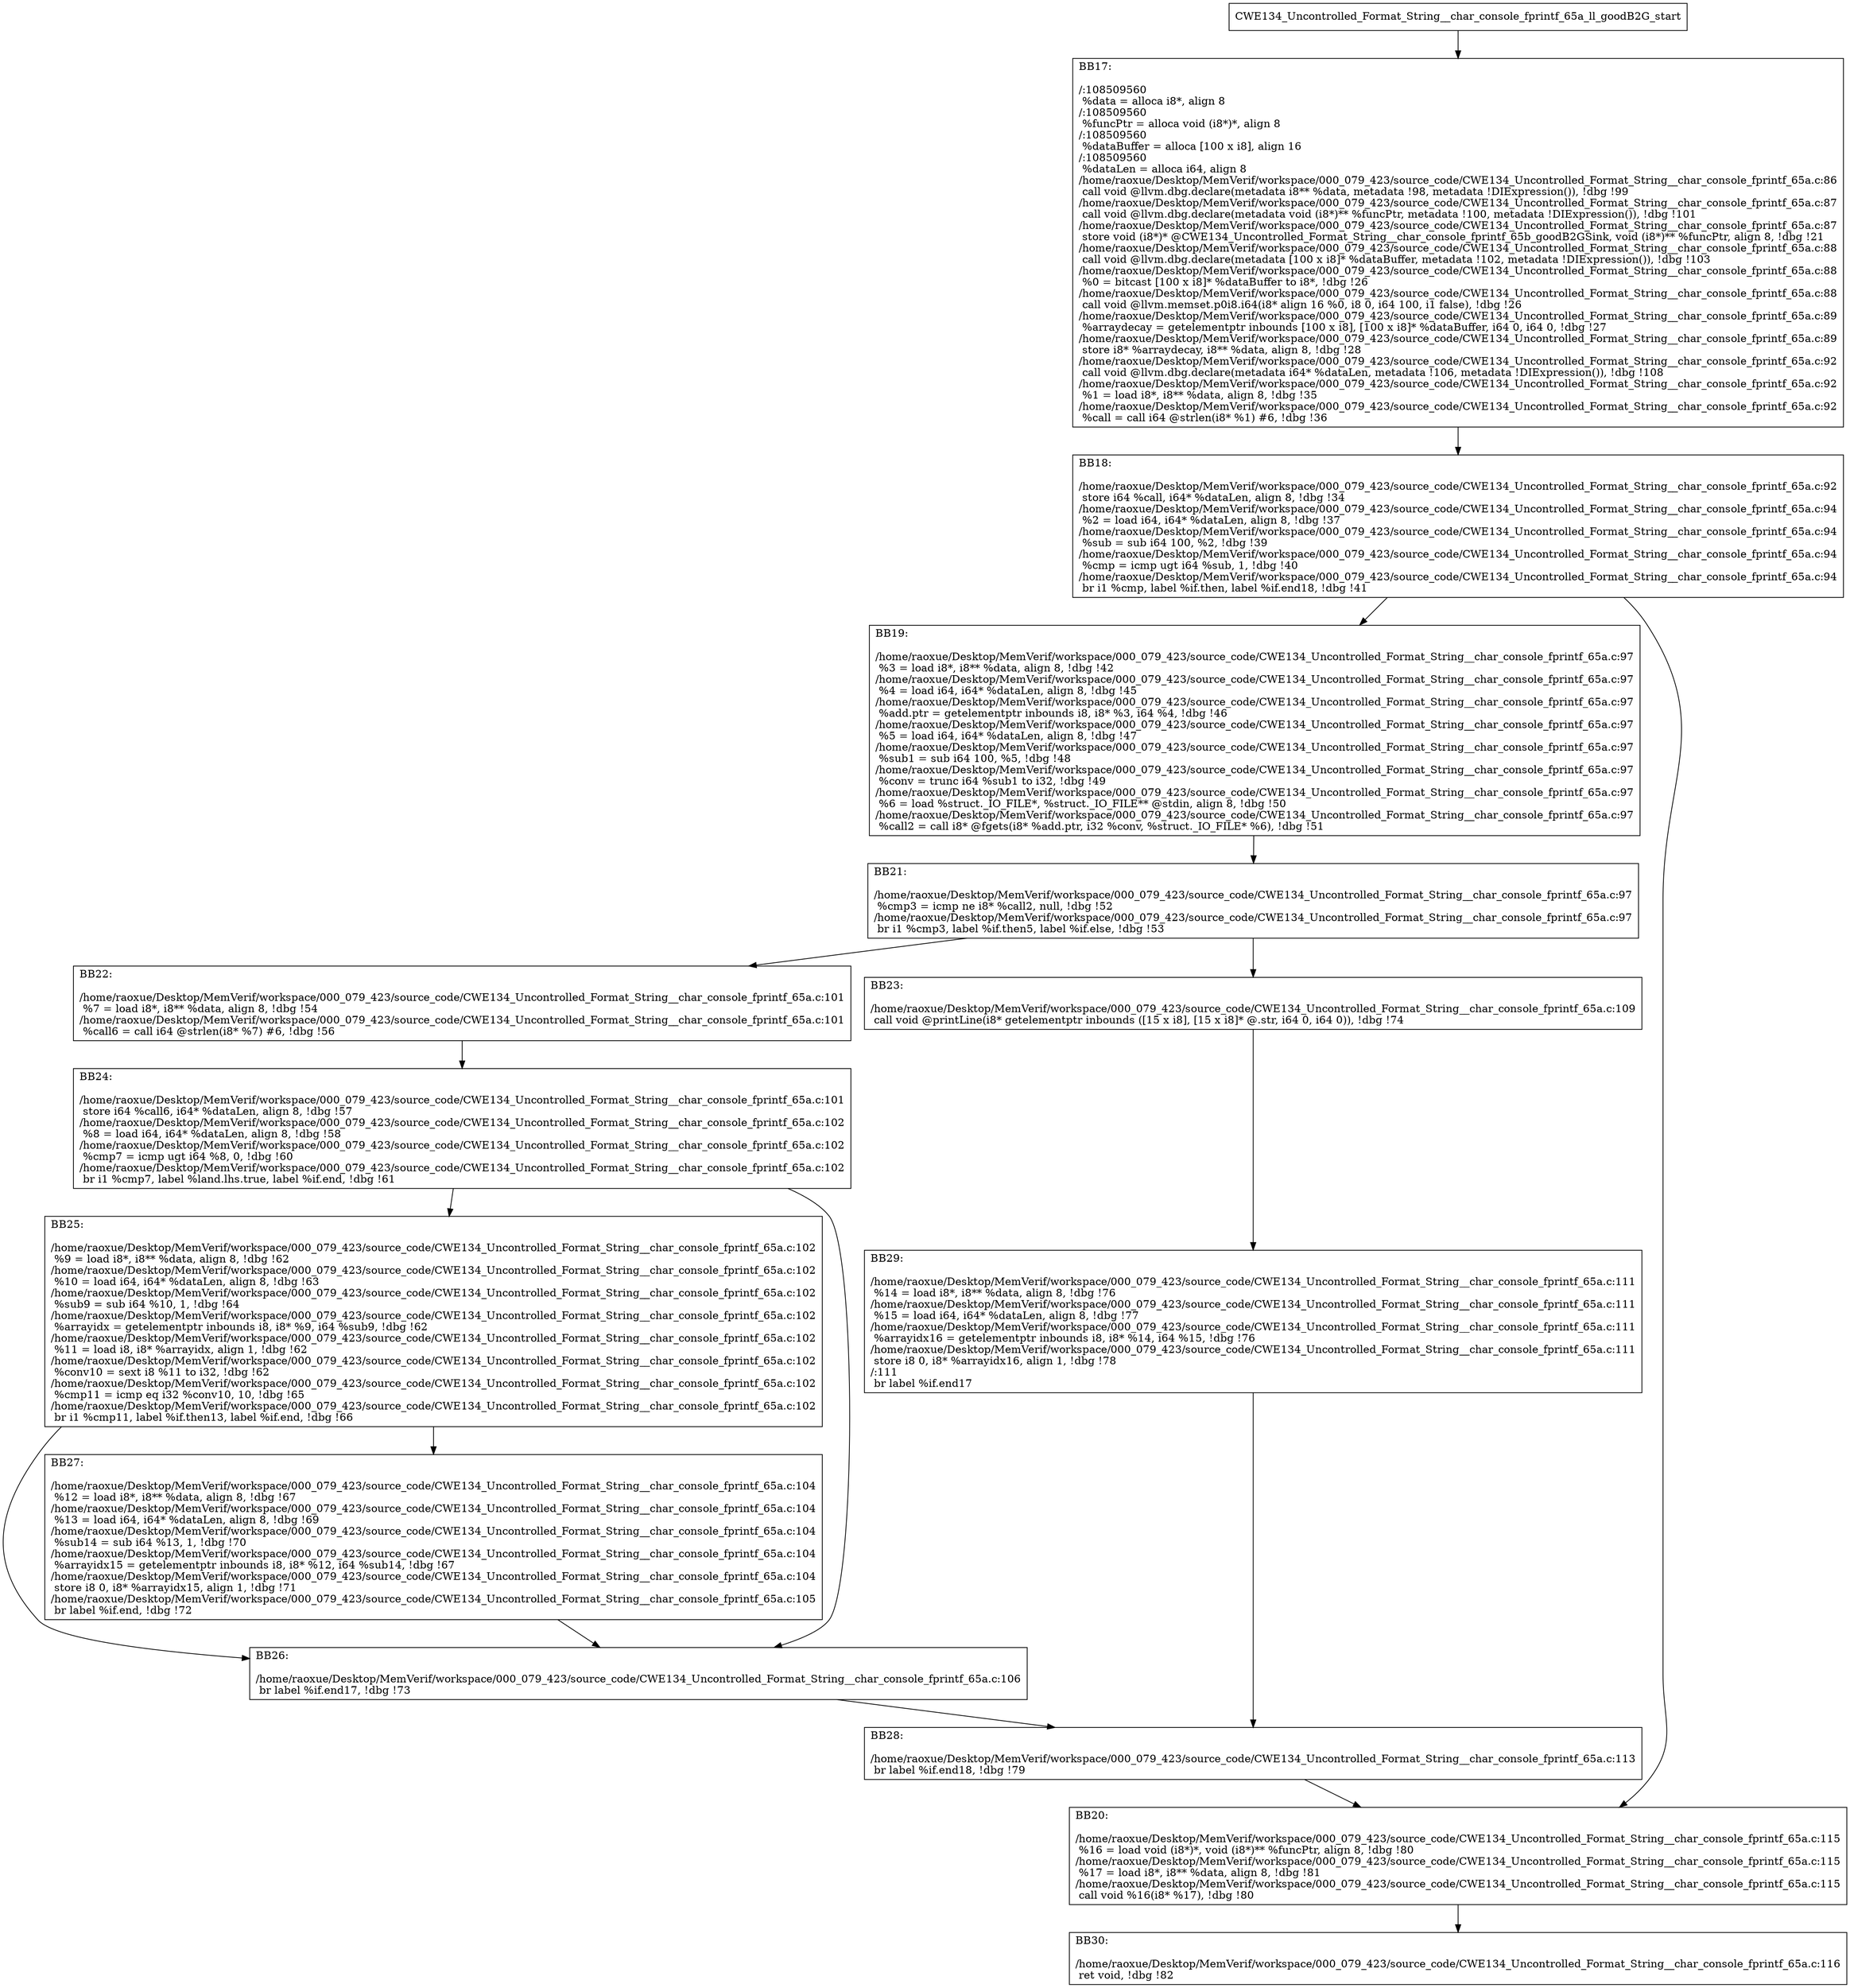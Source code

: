 digraph "CFG for'CWE134_Uncontrolled_Format_String__char_console_fprintf_65a_ll_goodB2G' function" {
	BBCWE134_Uncontrolled_Format_String__char_console_fprintf_65a_ll_goodB2G_start[shape=record,label="{CWE134_Uncontrolled_Format_String__char_console_fprintf_65a_ll_goodB2G_start}"];
	BBCWE134_Uncontrolled_Format_String__char_console_fprintf_65a_ll_goodB2G_start-> CWE134_Uncontrolled_Format_String__char_console_fprintf_65a_ll_goodB2GBB17;
	CWE134_Uncontrolled_Format_String__char_console_fprintf_65a_ll_goodB2GBB17 [shape=record, label="{BB17:\l\l/:108509560\l
  %data = alloca i8*, align 8\l
/:108509560\l
  %funcPtr = alloca void (i8*)*, align 8\l
/:108509560\l
  %dataBuffer = alloca [100 x i8], align 16\l
/:108509560\l
  %dataLen = alloca i64, align 8\l
/home/raoxue/Desktop/MemVerif/workspace/000_079_423/source_code/CWE134_Uncontrolled_Format_String__char_console_fprintf_65a.c:86\l
  call void @llvm.dbg.declare(metadata i8** %data, metadata !98, metadata !DIExpression()), !dbg !99\l
/home/raoxue/Desktop/MemVerif/workspace/000_079_423/source_code/CWE134_Uncontrolled_Format_String__char_console_fprintf_65a.c:87\l
  call void @llvm.dbg.declare(metadata void (i8*)** %funcPtr, metadata !100, metadata !DIExpression()), !dbg !101\l
/home/raoxue/Desktop/MemVerif/workspace/000_079_423/source_code/CWE134_Uncontrolled_Format_String__char_console_fprintf_65a.c:87\l
  store void (i8*)* @CWE134_Uncontrolled_Format_String__char_console_fprintf_65b_goodB2GSink, void (i8*)** %funcPtr, align 8, !dbg !21\l
/home/raoxue/Desktop/MemVerif/workspace/000_079_423/source_code/CWE134_Uncontrolled_Format_String__char_console_fprintf_65a.c:88\l
  call void @llvm.dbg.declare(metadata [100 x i8]* %dataBuffer, metadata !102, metadata !DIExpression()), !dbg !103\l
/home/raoxue/Desktop/MemVerif/workspace/000_079_423/source_code/CWE134_Uncontrolled_Format_String__char_console_fprintf_65a.c:88\l
  %0 = bitcast [100 x i8]* %dataBuffer to i8*, !dbg !26\l
/home/raoxue/Desktop/MemVerif/workspace/000_079_423/source_code/CWE134_Uncontrolled_Format_String__char_console_fprintf_65a.c:88\l
  call void @llvm.memset.p0i8.i64(i8* align 16 %0, i8 0, i64 100, i1 false), !dbg !26\l
/home/raoxue/Desktop/MemVerif/workspace/000_079_423/source_code/CWE134_Uncontrolled_Format_String__char_console_fprintf_65a.c:89\l
  %arraydecay = getelementptr inbounds [100 x i8], [100 x i8]* %dataBuffer, i64 0, i64 0, !dbg !27\l
/home/raoxue/Desktop/MemVerif/workspace/000_079_423/source_code/CWE134_Uncontrolled_Format_String__char_console_fprintf_65a.c:89\l
  store i8* %arraydecay, i8** %data, align 8, !dbg !28\l
/home/raoxue/Desktop/MemVerif/workspace/000_079_423/source_code/CWE134_Uncontrolled_Format_String__char_console_fprintf_65a.c:92\l
  call void @llvm.dbg.declare(metadata i64* %dataLen, metadata !106, metadata !DIExpression()), !dbg !108\l
/home/raoxue/Desktop/MemVerif/workspace/000_079_423/source_code/CWE134_Uncontrolled_Format_String__char_console_fprintf_65a.c:92\l
  %1 = load i8*, i8** %data, align 8, !dbg !35\l
/home/raoxue/Desktop/MemVerif/workspace/000_079_423/source_code/CWE134_Uncontrolled_Format_String__char_console_fprintf_65a.c:92\l
  %call = call i64 @strlen(i8* %1) #6, !dbg !36\l
}"];
	CWE134_Uncontrolled_Format_String__char_console_fprintf_65a_ll_goodB2GBB17-> CWE134_Uncontrolled_Format_String__char_console_fprintf_65a_ll_goodB2GBB18;
	CWE134_Uncontrolled_Format_String__char_console_fprintf_65a_ll_goodB2GBB18 [shape=record, label="{BB18:\l\l/home/raoxue/Desktop/MemVerif/workspace/000_079_423/source_code/CWE134_Uncontrolled_Format_String__char_console_fprintf_65a.c:92\l
  store i64 %call, i64* %dataLen, align 8, !dbg !34\l
/home/raoxue/Desktop/MemVerif/workspace/000_079_423/source_code/CWE134_Uncontrolled_Format_String__char_console_fprintf_65a.c:94\l
  %2 = load i64, i64* %dataLen, align 8, !dbg !37\l
/home/raoxue/Desktop/MemVerif/workspace/000_079_423/source_code/CWE134_Uncontrolled_Format_String__char_console_fprintf_65a.c:94\l
  %sub = sub i64 100, %2, !dbg !39\l
/home/raoxue/Desktop/MemVerif/workspace/000_079_423/source_code/CWE134_Uncontrolled_Format_String__char_console_fprintf_65a.c:94\l
  %cmp = icmp ugt i64 %sub, 1, !dbg !40\l
/home/raoxue/Desktop/MemVerif/workspace/000_079_423/source_code/CWE134_Uncontrolled_Format_String__char_console_fprintf_65a.c:94\l
  br i1 %cmp, label %if.then, label %if.end18, !dbg !41\l
}"];
	CWE134_Uncontrolled_Format_String__char_console_fprintf_65a_ll_goodB2GBB18-> CWE134_Uncontrolled_Format_String__char_console_fprintf_65a_ll_goodB2GBB19;
	CWE134_Uncontrolled_Format_String__char_console_fprintf_65a_ll_goodB2GBB18-> CWE134_Uncontrolled_Format_String__char_console_fprintf_65a_ll_goodB2GBB20;
	CWE134_Uncontrolled_Format_String__char_console_fprintf_65a_ll_goodB2GBB19 [shape=record, label="{BB19:\l\l/home/raoxue/Desktop/MemVerif/workspace/000_079_423/source_code/CWE134_Uncontrolled_Format_String__char_console_fprintf_65a.c:97\l
  %3 = load i8*, i8** %data, align 8, !dbg !42\l
/home/raoxue/Desktop/MemVerif/workspace/000_079_423/source_code/CWE134_Uncontrolled_Format_String__char_console_fprintf_65a.c:97\l
  %4 = load i64, i64* %dataLen, align 8, !dbg !45\l
/home/raoxue/Desktop/MemVerif/workspace/000_079_423/source_code/CWE134_Uncontrolled_Format_String__char_console_fprintf_65a.c:97\l
  %add.ptr = getelementptr inbounds i8, i8* %3, i64 %4, !dbg !46\l
/home/raoxue/Desktop/MemVerif/workspace/000_079_423/source_code/CWE134_Uncontrolled_Format_String__char_console_fprintf_65a.c:97\l
  %5 = load i64, i64* %dataLen, align 8, !dbg !47\l
/home/raoxue/Desktop/MemVerif/workspace/000_079_423/source_code/CWE134_Uncontrolled_Format_String__char_console_fprintf_65a.c:97\l
  %sub1 = sub i64 100, %5, !dbg !48\l
/home/raoxue/Desktop/MemVerif/workspace/000_079_423/source_code/CWE134_Uncontrolled_Format_String__char_console_fprintf_65a.c:97\l
  %conv = trunc i64 %sub1 to i32, !dbg !49\l
/home/raoxue/Desktop/MemVerif/workspace/000_079_423/source_code/CWE134_Uncontrolled_Format_String__char_console_fprintf_65a.c:97\l
  %6 = load %struct._IO_FILE*, %struct._IO_FILE** @stdin, align 8, !dbg !50\l
/home/raoxue/Desktop/MemVerif/workspace/000_079_423/source_code/CWE134_Uncontrolled_Format_String__char_console_fprintf_65a.c:97\l
  %call2 = call i8* @fgets(i8* %add.ptr, i32 %conv, %struct._IO_FILE* %6), !dbg !51\l
}"];
	CWE134_Uncontrolled_Format_String__char_console_fprintf_65a_ll_goodB2GBB19-> CWE134_Uncontrolled_Format_String__char_console_fprintf_65a_ll_goodB2GBB21;
	CWE134_Uncontrolled_Format_String__char_console_fprintf_65a_ll_goodB2GBB21 [shape=record, label="{BB21:\l\l/home/raoxue/Desktop/MemVerif/workspace/000_079_423/source_code/CWE134_Uncontrolled_Format_String__char_console_fprintf_65a.c:97\l
  %cmp3 = icmp ne i8* %call2, null, !dbg !52\l
/home/raoxue/Desktop/MemVerif/workspace/000_079_423/source_code/CWE134_Uncontrolled_Format_String__char_console_fprintf_65a.c:97\l
  br i1 %cmp3, label %if.then5, label %if.else, !dbg !53\l
}"];
	CWE134_Uncontrolled_Format_String__char_console_fprintf_65a_ll_goodB2GBB21-> CWE134_Uncontrolled_Format_String__char_console_fprintf_65a_ll_goodB2GBB22;
	CWE134_Uncontrolled_Format_String__char_console_fprintf_65a_ll_goodB2GBB21-> CWE134_Uncontrolled_Format_String__char_console_fprintf_65a_ll_goodB2GBB23;
	CWE134_Uncontrolled_Format_String__char_console_fprintf_65a_ll_goodB2GBB22 [shape=record, label="{BB22:\l\l/home/raoxue/Desktop/MemVerif/workspace/000_079_423/source_code/CWE134_Uncontrolled_Format_String__char_console_fprintf_65a.c:101\l
  %7 = load i8*, i8** %data, align 8, !dbg !54\l
/home/raoxue/Desktop/MemVerif/workspace/000_079_423/source_code/CWE134_Uncontrolled_Format_String__char_console_fprintf_65a.c:101\l
  %call6 = call i64 @strlen(i8* %7) #6, !dbg !56\l
}"];
	CWE134_Uncontrolled_Format_String__char_console_fprintf_65a_ll_goodB2GBB22-> CWE134_Uncontrolled_Format_String__char_console_fprintf_65a_ll_goodB2GBB24;
	CWE134_Uncontrolled_Format_String__char_console_fprintf_65a_ll_goodB2GBB24 [shape=record, label="{BB24:\l\l/home/raoxue/Desktop/MemVerif/workspace/000_079_423/source_code/CWE134_Uncontrolled_Format_String__char_console_fprintf_65a.c:101\l
  store i64 %call6, i64* %dataLen, align 8, !dbg !57\l
/home/raoxue/Desktop/MemVerif/workspace/000_079_423/source_code/CWE134_Uncontrolled_Format_String__char_console_fprintf_65a.c:102\l
  %8 = load i64, i64* %dataLen, align 8, !dbg !58\l
/home/raoxue/Desktop/MemVerif/workspace/000_079_423/source_code/CWE134_Uncontrolled_Format_String__char_console_fprintf_65a.c:102\l
  %cmp7 = icmp ugt i64 %8, 0, !dbg !60\l
/home/raoxue/Desktop/MemVerif/workspace/000_079_423/source_code/CWE134_Uncontrolled_Format_String__char_console_fprintf_65a.c:102\l
  br i1 %cmp7, label %land.lhs.true, label %if.end, !dbg !61\l
}"];
	CWE134_Uncontrolled_Format_String__char_console_fprintf_65a_ll_goodB2GBB24-> CWE134_Uncontrolled_Format_String__char_console_fprintf_65a_ll_goodB2GBB25;
	CWE134_Uncontrolled_Format_String__char_console_fprintf_65a_ll_goodB2GBB24-> CWE134_Uncontrolled_Format_String__char_console_fprintf_65a_ll_goodB2GBB26;
	CWE134_Uncontrolled_Format_String__char_console_fprintf_65a_ll_goodB2GBB25 [shape=record, label="{BB25:\l\l/home/raoxue/Desktop/MemVerif/workspace/000_079_423/source_code/CWE134_Uncontrolled_Format_String__char_console_fprintf_65a.c:102\l
  %9 = load i8*, i8** %data, align 8, !dbg !62\l
/home/raoxue/Desktop/MemVerif/workspace/000_079_423/source_code/CWE134_Uncontrolled_Format_String__char_console_fprintf_65a.c:102\l
  %10 = load i64, i64* %dataLen, align 8, !dbg !63\l
/home/raoxue/Desktop/MemVerif/workspace/000_079_423/source_code/CWE134_Uncontrolled_Format_String__char_console_fprintf_65a.c:102\l
  %sub9 = sub i64 %10, 1, !dbg !64\l
/home/raoxue/Desktop/MemVerif/workspace/000_079_423/source_code/CWE134_Uncontrolled_Format_String__char_console_fprintf_65a.c:102\l
  %arrayidx = getelementptr inbounds i8, i8* %9, i64 %sub9, !dbg !62\l
/home/raoxue/Desktop/MemVerif/workspace/000_079_423/source_code/CWE134_Uncontrolled_Format_String__char_console_fprintf_65a.c:102\l
  %11 = load i8, i8* %arrayidx, align 1, !dbg !62\l
/home/raoxue/Desktop/MemVerif/workspace/000_079_423/source_code/CWE134_Uncontrolled_Format_String__char_console_fprintf_65a.c:102\l
  %conv10 = sext i8 %11 to i32, !dbg !62\l
/home/raoxue/Desktop/MemVerif/workspace/000_079_423/source_code/CWE134_Uncontrolled_Format_String__char_console_fprintf_65a.c:102\l
  %cmp11 = icmp eq i32 %conv10, 10, !dbg !65\l
/home/raoxue/Desktop/MemVerif/workspace/000_079_423/source_code/CWE134_Uncontrolled_Format_String__char_console_fprintf_65a.c:102\l
  br i1 %cmp11, label %if.then13, label %if.end, !dbg !66\l
}"];
	CWE134_Uncontrolled_Format_String__char_console_fprintf_65a_ll_goodB2GBB25-> CWE134_Uncontrolled_Format_String__char_console_fprintf_65a_ll_goodB2GBB27;
	CWE134_Uncontrolled_Format_String__char_console_fprintf_65a_ll_goodB2GBB25-> CWE134_Uncontrolled_Format_String__char_console_fprintf_65a_ll_goodB2GBB26;
	CWE134_Uncontrolled_Format_String__char_console_fprintf_65a_ll_goodB2GBB27 [shape=record, label="{BB27:\l\l/home/raoxue/Desktop/MemVerif/workspace/000_079_423/source_code/CWE134_Uncontrolled_Format_String__char_console_fprintf_65a.c:104\l
  %12 = load i8*, i8** %data, align 8, !dbg !67\l
/home/raoxue/Desktop/MemVerif/workspace/000_079_423/source_code/CWE134_Uncontrolled_Format_String__char_console_fprintf_65a.c:104\l
  %13 = load i64, i64* %dataLen, align 8, !dbg !69\l
/home/raoxue/Desktop/MemVerif/workspace/000_079_423/source_code/CWE134_Uncontrolled_Format_String__char_console_fprintf_65a.c:104\l
  %sub14 = sub i64 %13, 1, !dbg !70\l
/home/raoxue/Desktop/MemVerif/workspace/000_079_423/source_code/CWE134_Uncontrolled_Format_String__char_console_fprintf_65a.c:104\l
  %arrayidx15 = getelementptr inbounds i8, i8* %12, i64 %sub14, !dbg !67\l
/home/raoxue/Desktop/MemVerif/workspace/000_079_423/source_code/CWE134_Uncontrolled_Format_String__char_console_fprintf_65a.c:104\l
  store i8 0, i8* %arrayidx15, align 1, !dbg !71\l
/home/raoxue/Desktop/MemVerif/workspace/000_079_423/source_code/CWE134_Uncontrolled_Format_String__char_console_fprintf_65a.c:105\l
  br label %if.end, !dbg !72\l
}"];
	CWE134_Uncontrolled_Format_String__char_console_fprintf_65a_ll_goodB2GBB27-> CWE134_Uncontrolled_Format_String__char_console_fprintf_65a_ll_goodB2GBB26;
	CWE134_Uncontrolled_Format_String__char_console_fprintf_65a_ll_goodB2GBB26 [shape=record, label="{BB26:\l\l/home/raoxue/Desktop/MemVerif/workspace/000_079_423/source_code/CWE134_Uncontrolled_Format_String__char_console_fprintf_65a.c:106\l
  br label %if.end17, !dbg !73\l
}"];
	CWE134_Uncontrolled_Format_String__char_console_fprintf_65a_ll_goodB2GBB26-> CWE134_Uncontrolled_Format_String__char_console_fprintf_65a_ll_goodB2GBB28;
	CWE134_Uncontrolled_Format_String__char_console_fprintf_65a_ll_goodB2GBB23 [shape=record, label="{BB23:\l\l/home/raoxue/Desktop/MemVerif/workspace/000_079_423/source_code/CWE134_Uncontrolled_Format_String__char_console_fprintf_65a.c:109\l
  call void @printLine(i8* getelementptr inbounds ([15 x i8], [15 x i8]* @.str, i64 0, i64 0)), !dbg !74\l
}"];
	CWE134_Uncontrolled_Format_String__char_console_fprintf_65a_ll_goodB2GBB23-> CWE134_Uncontrolled_Format_String__char_console_fprintf_65a_ll_goodB2GBB29;
	CWE134_Uncontrolled_Format_String__char_console_fprintf_65a_ll_goodB2GBB29 [shape=record, label="{BB29:\l\l/home/raoxue/Desktop/MemVerif/workspace/000_079_423/source_code/CWE134_Uncontrolled_Format_String__char_console_fprintf_65a.c:111\l
  %14 = load i8*, i8** %data, align 8, !dbg !76\l
/home/raoxue/Desktop/MemVerif/workspace/000_079_423/source_code/CWE134_Uncontrolled_Format_String__char_console_fprintf_65a.c:111\l
  %15 = load i64, i64* %dataLen, align 8, !dbg !77\l
/home/raoxue/Desktop/MemVerif/workspace/000_079_423/source_code/CWE134_Uncontrolled_Format_String__char_console_fprintf_65a.c:111\l
  %arrayidx16 = getelementptr inbounds i8, i8* %14, i64 %15, !dbg !76\l
/home/raoxue/Desktop/MemVerif/workspace/000_079_423/source_code/CWE134_Uncontrolled_Format_String__char_console_fprintf_65a.c:111\l
  store i8 0, i8* %arrayidx16, align 1, !dbg !78\l
/:111\l
  br label %if.end17\l
}"];
	CWE134_Uncontrolled_Format_String__char_console_fprintf_65a_ll_goodB2GBB29-> CWE134_Uncontrolled_Format_String__char_console_fprintf_65a_ll_goodB2GBB28;
	CWE134_Uncontrolled_Format_String__char_console_fprintf_65a_ll_goodB2GBB28 [shape=record, label="{BB28:\l\l/home/raoxue/Desktop/MemVerif/workspace/000_079_423/source_code/CWE134_Uncontrolled_Format_String__char_console_fprintf_65a.c:113\l
  br label %if.end18, !dbg !79\l
}"];
	CWE134_Uncontrolled_Format_String__char_console_fprintf_65a_ll_goodB2GBB28-> CWE134_Uncontrolled_Format_String__char_console_fprintf_65a_ll_goodB2GBB20;
	CWE134_Uncontrolled_Format_String__char_console_fprintf_65a_ll_goodB2GBB20 [shape=record, label="{BB20:\l\l/home/raoxue/Desktop/MemVerif/workspace/000_079_423/source_code/CWE134_Uncontrolled_Format_String__char_console_fprintf_65a.c:115\l
  %16 = load void (i8*)*, void (i8*)** %funcPtr, align 8, !dbg !80\l
/home/raoxue/Desktop/MemVerif/workspace/000_079_423/source_code/CWE134_Uncontrolled_Format_String__char_console_fprintf_65a.c:115\l
  %17 = load i8*, i8** %data, align 8, !dbg !81\l
/home/raoxue/Desktop/MemVerif/workspace/000_079_423/source_code/CWE134_Uncontrolled_Format_String__char_console_fprintf_65a.c:115\l
  call void %16(i8* %17), !dbg !80\l
}"];
	CWE134_Uncontrolled_Format_String__char_console_fprintf_65a_ll_goodB2GBB20-> CWE134_Uncontrolled_Format_String__char_console_fprintf_65a_ll_goodB2GBB30;
	CWE134_Uncontrolled_Format_String__char_console_fprintf_65a_ll_goodB2GBB30 [shape=record, label="{BB30:\l\l/home/raoxue/Desktop/MemVerif/workspace/000_079_423/source_code/CWE134_Uncontrolled_Format_String__char_console_fprintf_65a.c:116\l
  ret void, !dbg !82\l
}"];
}
